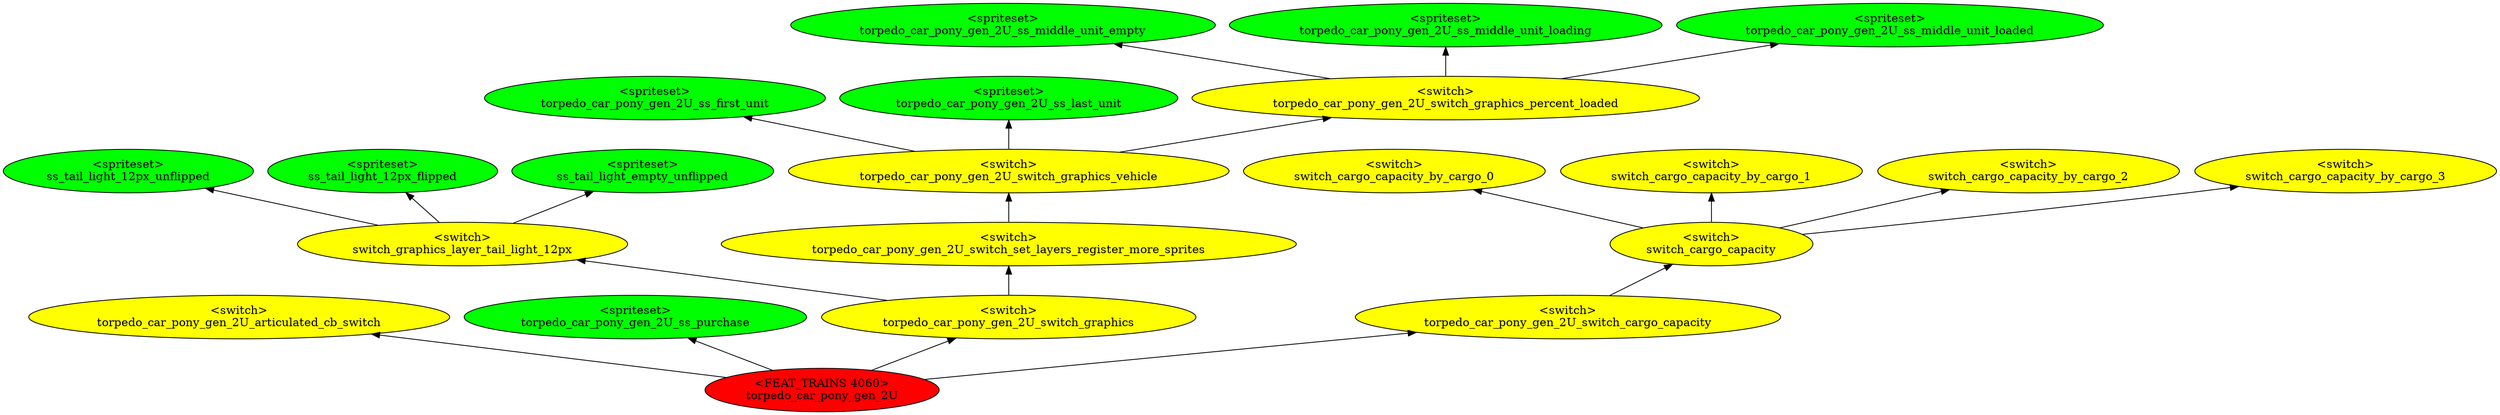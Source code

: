 digraph {
rankdir="BT"
ss_tail_light_12px_unflipped [fillcolor=green style="filled" label="<spriteset>\nss_tail_light_12px_unflipped"]
ss_tail_light_12px_flipped [fillcolor=green style="filled" label="<spriteset>\nss_tail_light_12px_flipped"]
ss_tail_light_empty_unflipped [fillcolor=green style="filled" label="<spriteset>\nss_tail_light_empty_unflipped"]
switch_graphics_layer_tail_light_12px [fillcolor=yellow style="filled" label="<switch>\nswitch_graphics_layer_tail_light_12px"]
switch_cargo_capacity_by_cargo_0 [fillcolor=yellow style="filled" label="<switch>\nswitch_cargo_capacity_by_cargo_0"]
switch_cargo_capacity_by_cargo_1 [fillcolor=yellow style="filled" label="<switch>\nswitch_cargo_capacity_by_cargo_1"]
switch_cargo_capacity_by_cargo_2 [fillcolor=yellow style="filled" label="<switch>\nswitch_cargo_capacity_by_cargo_2"]
switch_cargo_capacity_by_cargo_3 [fillcolor=yellow style="filled" label="<switch>\nswitch_cargo_capacity_by_cargo_3"]
switch_cargo_capacity [fillcolor=yellow style="filled" label="<switch>\nswitch_cargo_capacity"]
torpedo_car_pony_gen_2U_articulated_cb_switch [fillcolor=yellow style="filled" label="<switch>\ntorpedo_car_pony_gen_2U_articulated_cb_switch"]
torpedo_car_pony_gen_2U_ss_first_unit [fillcolor=green style="filled" label="<spriteset>\ntorpedo_car_pony_gen_2U_ss_first_unit"]
torpedo_car_pony_gen_2U_ss_last_unit [fillcolor=green style="filled" label="<spriteset>\ntorpedo_car_pony_gen_2U_ss_last_unit"]
torpedo_car_pony_gen_2U_ss_middle_unit_empty [fillcolor=green style="filled" label="<spriteset>\ntorpedo_car_pony_gen_2U_ss_middle_unit_empty"]
torpedo_car_pony_gen_2U_ss_middle_unit_loading [fillcolor=green style="filled" label="<spriteset>\ntorpedo_car_pony_gen_2U_ss_middle_unit_loading"]
torpedo_car_pony_gen_2U_ss_middle_unit_loaded [fillcolor=green style="filled" label="<spriteset>\ntorpedo_car_pony_gen_2U_ss_middle_unit_loaded"]
torpedo_car_pony_gen_2U_switch_graphics_percent_loaded [fillcolor=yellow style="filled" label="<switch>\ntorpedo_car_pony_gen_2U_switch_graphics_percent_loaded"]
torpedo_car_pony_gen_2U_switch_graphics_vehicle [fillcolor=yellow style="filled" label="<switch>\ntorpedo_car_pony_gen_2U_switch_graphics_vehicle"]
torpedo_car_pony_gen_2U_ss_purchase [fillcolor=green style="filled" label="<spriteset>\ntorpedo_car_pony_gen_2U_ss_purchase"]
torpedo_car_pony_gen_2U_switch_set_layers_register_more_sprites [fillcolor=yellow style="filled" label="<switch>\ntorpedo_car_pony_gen_2U_switch_set_layers_register_more_sprites"]
torpedo_car_pony_gen_2U_switch_graphics [fillcolor=yellow style="filled" label="<switch>\ntorpedo_car_pony_gen_2U_switch_graphics"]
torpedo_car_pony_gen_2U_switch_cargo_capacity [fillcolor=yellow style="filled" label="<switch>\ntorpedo_car_pony_gen_2U_switch_cargo_capacity"]
torpedo_car_pony_gen_2U [fillcolor=red style="filled" label="<FEAT_TRAINS 4060>\ntorpedo_car_pony_gen_2U"]
torpedo_car_pony_gen_2U_switch_graphics_percent_loaded->torpedo_car_pony_gen_2U_ss_middle_unit_loaded
switch_graphics_layer_tail_light_12px->ss_tail_light_empty_unflipped
switch_graphics_layer_tail_light_12px->ss_tail_light_12px_unflipped
torpedo_car_pony_gen_2U_switch_graphics_vehicle->torpedo_car_pony_gen_2U_ss_last_unit
torpedo_car_pony_gen_2U->torpedo_car_pony_gen_2U_switch_graphics
torpedo_car_pony_gen_2U->torpedo_car_pony_gen_2U_switch_cargo_capacity
torpedo_car_pony_gen_2U_switch_graphics->torpedo_car_pony_gen_2U_switch_set_layers_register_more_sprites
torpedo_car_pony_gen_2U_switch_graphics->switch_graphics_layer_tail_light_12px
switch_cargo_capacity->switch_cargo_capacity_by_cargo_1
torpedo_car_pony_gen_2U_switch_cargo_capacity->switch_cargo_capacity
torpedo_car_pony_gen_2U_switch_graphics_vehicle->torpedo_car_pony_gen_2U_switch_graphics_percent_loaded
torpedo_car_pony_gen_2U_switch_graphics_percent_loaded->torpedo_car_pony_gen_2U_ss_middle_unit_loading
switch_cargo_capacity->switch_cargo_capacity_by_cargo_3
switch_cargo_capacity->switch_cargo_capacity_by_cargo_0
torpedo_car_pony_gen_2U_switch_graphics_vehicle->torpedo_car_pony_gen_2U_ss_first_unit
torpedo_car_pony_gen_2U_switch_graphics_percent_loaded->torpedo_car_pony_gen_2U_ss_middle_unit_empty
torpedo_car_pony_gen_2U->torpedo_car_pony_gen_2U_articulated_cb_switch
torpedo_car_pony_gen_2U_switch_set_layers_register_more_sprites->torpedo_car_pony_gen_2U_switch_graphics_vehicle
switch_graphics_layer_tail_light_12px->ss_tail_light_12px_flipped
torpedo_car_pony_gen_2U->torpedo_car_pony_gen_2U_ss_purchase
switch_cargo_capacity->switch_cargo_capacity_by_cargo_2
}
